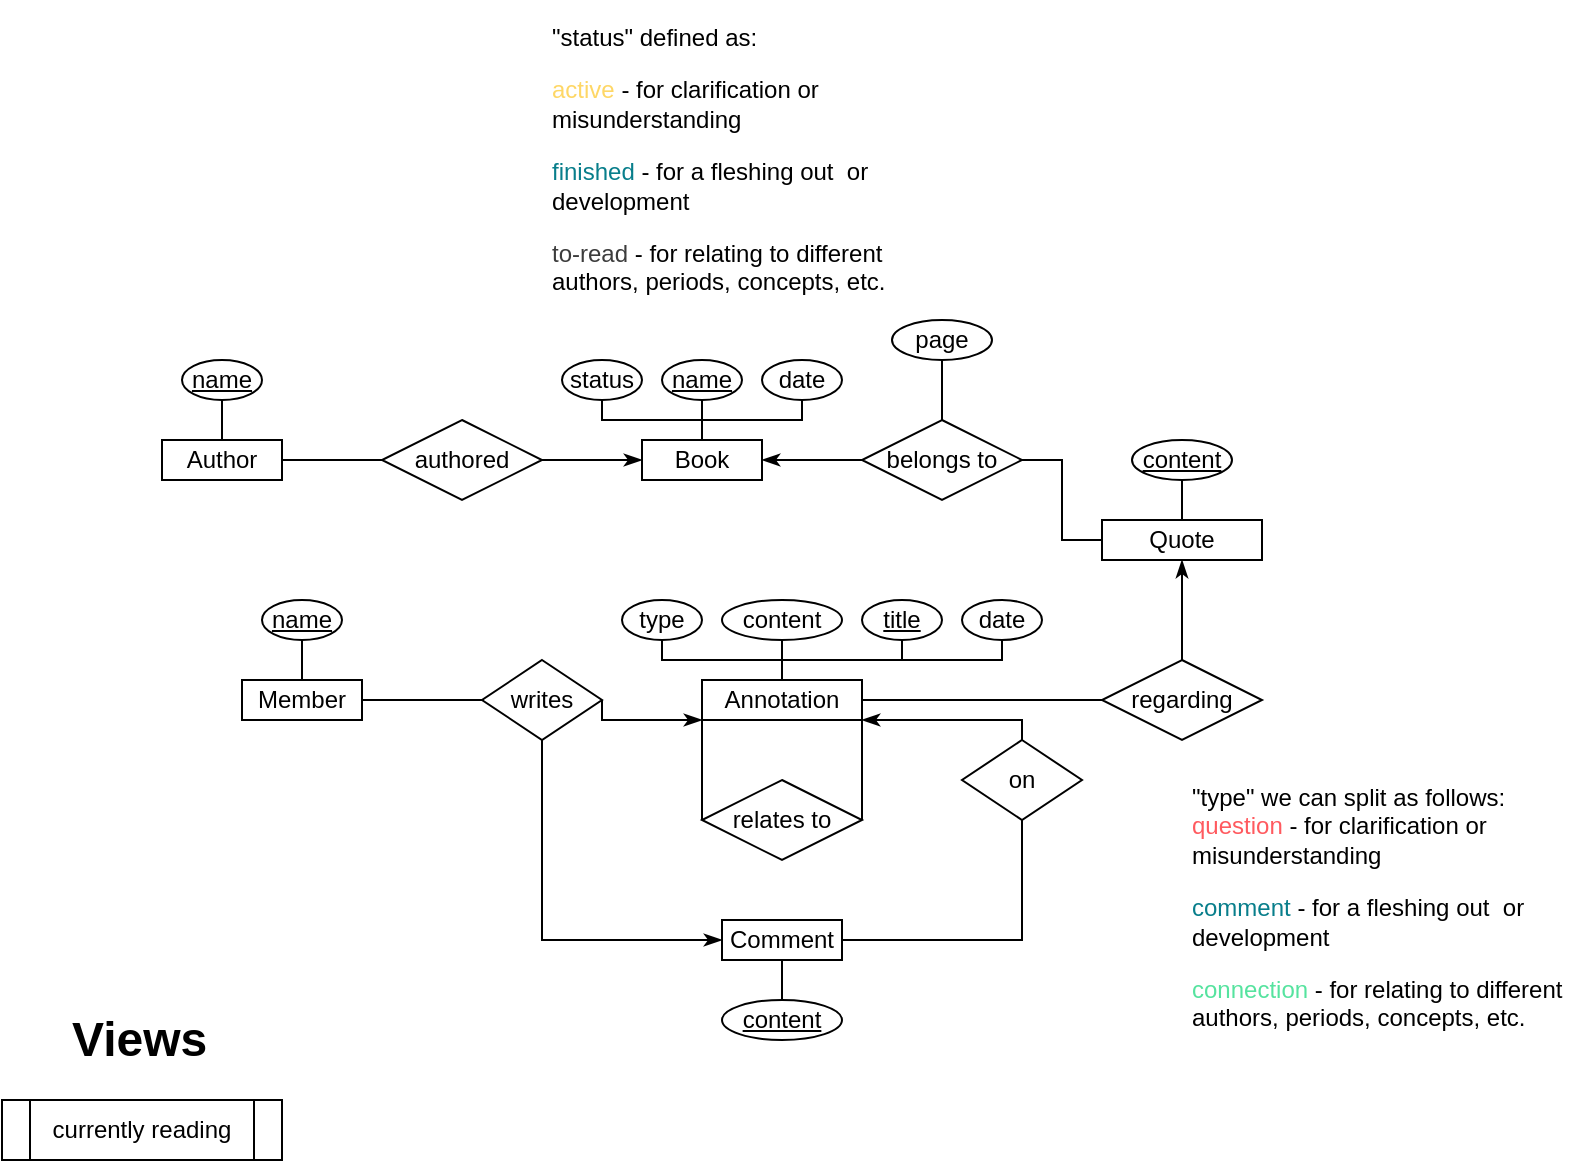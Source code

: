 <mxfile version="22.1.15" type="github">
  <diagram name="Page-1" id="IHOCmDlC-4zZOh7GtmuJ">
    <mxGraphModel dx="1360" dy="900" grid="1" gridSize="10" guides="1" tooltips="1" connect="1" arrows="1" fold="1" page="1" pageScale="1" pageWidth="850" pageHeight="1100" math="0" shadow="0">
      <root>
        <mxCell id="0" />
        <mxCell id="1" parent="0" />
        <mxCell id="pP7JCH1MFkh4Rmy1CX8w-1" value="Book" style="rounded=0;whiteSpace=wrap;html=1;" vertex="1" parent="1">
          <mxGeometry x="330" y="420" width="60" height="20" as="geometry" />
        </mxCell>
        <mxCell id="pP7JCH1MFkh4Rmy1CX8w-65" value="" style="edgeStyle=orthogonalEdgeStyle;shape=connector;rounded=0;orthogonalLoop=1;jettySize=auto;html=1;labelBackgroundColor=default;strokeColor=default;align=center;verticalAlign=middle;fontFamily=Helvetica;fontSize=11;fontColor=default;endArrow=none;endFill=0;" edge="1" parent="1" source="pP7JCH1MFkh4Rmy1CX8w-2" target="pP7JCH1MFkh4Rmy1CX8w-5">
          <mxGeometry relative="1" as="geometry" />
        </mxCell>
        <mxCell id="pP7JCH1MFkh4Rmy1CX8w-2" value="name" style="ellipse;whiteSpace=wrap;html=1;fontStyle=4" vertex="1" parent="1">
          <mxGeometry x="100" y="380" width="40" height="20" as="geometry" />
        </mxCell>
        <mxCell id="pP7JCH1MFkh4Rmy1CX8w-91" style="edgeStyle=orthogonalEdgeStyle;shape=connector;rounded=0;orthogonalLoop=1;jettySize=auto;html=1;entryX=0;entryY=0.5;entryDx=0;entryDy=0;labelBackgroundColor=default;strokeColor=default;align=center;verticalAlign=middle;fontFamily=Helvetica;fontSize=11;fontColor=default;endArrow=none;endFill=0;" edge="1" parent="1" source="pP7JCH1MFkh4Rmy1CX8w-5" target="pP7JCH1MFkh4Rmy1CX8w-7">
          <mxGeometry relative="1" as="geometry" />
        </mxCell>
        <mxCell id="pP7JCH1MFkh4Rmy1CX8w-5" value="Author" style="rounded=0;whiteSpace=wrap;html=1;" vertex="1" parent="1">
          <mxGeometry x="90" y="420" width="60" height="20" as="geometry" />
        </mxCell>
        <mxCell id="pP7JCH1MFkh4Rmy1CX8w-66" value="" style="edgeStyle=orthogonalEdgeStyle;shape=connector;rounded=0;orthogonalLoop=1;jettySize=auto;html=1;labelBackgroundColor=default;strokeColor=default;align=center;verticalAlign=middle;fontFamily=Helvetica;fontSize=11;fontColor=default;endArrow=none;endFill=0;" edge="1" parent="1" source="pP7JCH1MFkh4Rmy1CX8w-6" target="pP7JCH1MFkh4Rmy1CX8w-1">
          <mxGeometry relative="1" as="geometry" />
        </mxCell>
        <mxCell id="pP7JCH1MFkh4Rmy1CX8w-6" value="name" style="ellipse;whiteSpace=wrap;html=1;fontStyle=4" vertex="1" parent="1">
          <mxGeometry x="340" y="380" width="40" height="20" as="geometry" />
        </mxCell>
        <mxCell id="pP7JCH1MFkh4Rmy1CX8w-92" style="edgeStyle=orthogonalEdgeStyle;shape=connector;rounded=0;orthogonalLoop=1;jettySize=auto;html=1;entryX=0;entryY=0.5;entryDx=0;entryDy=0;labelBackgroundColor=default;strokeColor=default;align=center;verticalAlign=middle;fontFamily=Helvetica;fontSize=11;fontColor=default;endArrow=classicThin;endFill=1;" edge="1" parent="1" source="pP7JCH1MFkh4Rmy1CX8w-7" target="pP7JCH1MFkh4Rmy1CX8w-1">
          <mxGeometry relative="1" as="geometry" />
        </mxCell>
        <mxCell id="pP7JCH1MFkh4Rmy1CX8w-7" value="authored" style="rhombus;whiteSpace=wrap;html=1;" vertex="1" parent="1">
          <mxGeometry x="200" y="410" width="80" height="40" as="geometry" />
        </mxCell>
        <mxCell id="pP7JCH1MFkh4Rmy1CX8w-69" value="" style="edgeStyle=orthogonalEdgeStyle;shape=connector;rounded=0;orthogonalLoop=1;jettySize=auto;html=1;labelBackgroundColor=default;strokeColor=default;align=center;verticalAlign=middle;fontFamily=Helvetica;fontSize=11;fontColor=default;endArrow=none;endFill=0;" edge="1" parent="1" source="pP7JCH1MFkh4Rmy1CX8w-8" target="pP7JCH1MFkh4Rmy1CX8w-1">
          <mxGeometry relative="1" as="geometry">
            <Array as="points">
              <mxPoint x="410" y="410" />
              <mxPoint x="360" y="410" />
            </Array>
          </mxGeometry>
        </mxCell>
        <mxCell id="pP7JCH1MFkh4Rmy1CX8w-8" value="date" style="ellipse;whiteSpace=wrap;html=1;" vertex="1" parent="1">
          <mxGeometry x="390" y="380" width="40" height="20" as="geometry" />
        </mxCell>
        <mxCell id="pP7JCH1MFkh4Rmy1CX8w-82" style="edgeStyle=orthogonalEdgeStyle;shape=connector;rounded=0;orthogonalLoop=1;jettySize=auto;html=1;entryX=0;entryY=0.5;entryDx=0;entryDy=0;labelBackgroundColor=default;strokeColor=default;align=center;verticalAlign=middle;fontFamily=Helvetica;fontSize=11;fontColor=default;endArrow=none;endFill=0;" edge="1" parent="1" source="pP7JCH1MFkh4Rmy1CX8w-10" target="pP7JCH1MFkh4Rmy1CX8w-18">
          <mxGeometry relative="1" as="geometry" />
        </mxCell>
        <mxCell id="pP7JCH1MFkh4Rmy1CX8w-10" value="Member" style="rounded=0;whiteSpace=wrap;html=1;" vertex="1" parent="1">
          <mxGeometry x="130" y="540" width="60" height="20" as="geometry" />
        </mxCell>
        <mxCell id="pP7JCH1MFkh4Rmy1CX8w-64" value="" style="edgeStyle=orthogonalEdgeStyle;shape=connector;rounded=0;orthogonalLoop=1;jettySize=auto;html=1;labelBackgroundColor=default;strokeColor=default;align=center;verticalAlign=middle;fontFamily=Helvetica;fontSize=11;fontColor=default;endArrow=none;endFill=0;" edge="1" parent="1" source="pP7JCH1MFkh4Rmy1CX8w-11" target="pP7JCH1MFkh4Rmy1CX8w-10">
          <mxGeometry relative="1" as="geometry" />
        </mxCell>
        <mxCell id="pP7JCH1MFkh4Rmy1CX8w-11" value="name" style="ellipse;whiteSpace=wrap;html=1;fontStyle=4" vertex="1" parent="1">
          <mxGeometry x="140" y="500" width="40" height="20" as="geometry" />
        </mxCell>
        <mxCell id="pP7JCH1MFkh4Rmy1CX8w-79" style="edgeStyle=orthogonalEdgeStyle;shape=connector;rounded=0;orthogonalLoop=1;jettySize=auto;html=1;entryX=0;entryY=0.5;entryDx=0;entryDy=0;labelBackgroundColor=default;strokeColor=default;align=center;verticalAlign=middle;fontFamily=Helvetica;fontSize=11;fontColor=default;endArrow=none;endFill=0;" edge="1" parent="1" source="pP7JCH1MFkh4Rmy1CX8w-13" target="pP7JCH1MFkh4Rmy1CX8w-39">
          <mxGeometry relative="1" as="geometry">
            <Array as="points">
              <mxPoint x="360" y="590" />
              <mxPoint x="360" y="590" />
            </Array>
          </mxGeometry>
        </mxCell>
        <mxCell id="pP7JCH1MFkh4Rmy1CX8w-87" style="edgeStyle=orthogonalEdgeStyle;shape=connector;rounded=0;orthogonalLoop=1;jettySize=auto;html=1;entryX=0;entryY=0.5;entryDx=0;entryDy=0;labelBackgroundColor=default;strokeColor=default;align=center;verticalAlign=middle;fontFamily=Helvetica;fontSize=11;fontColor=default;endArrow=none;endFill=0;" edge="1" parent="1" source="pP7JCH1MFkh4Rmy1CX8w-13" target="pP7JCH1MFkh4Rmy1CX8w-19">
          <mxGeometry relative="1" as="geometry" />
        </mxCell>
        <mxCell id="pP7JCH1MFkh4Rmy1CX8w-13" value="Annotation" style="rounded=0;whiteSpace=wrap;html=1;" vertex="1" parent="1">
          <mxGeometry x="360.0" y="540" width="80" height="20" as="geometry" />
        </mxCell>
        <mxCell id="pP7JCH1MFkh4Rmy1CX8w-60" style="edgeStyle=orthogonalEdgeStyle;shape=connector;rounded=0;orthogonalLoop=1;jettySize=auto;html=1;entryX=0.5;entryY=0;entryDx=0;entryDy=0;labelBackgroundColor=default;strokeColor=default;align=center;verticalAlign=middle;fontFamily=Helvetica;fontSize=11;fontColor=default;endArrow=none;endFill=0;" edge="1" parent="1" source="pP7JCH1MFkh4Rmy1CX8w-14" target="pP7JCH1MFkh4Rmy1CX8w-13">
          <mxGeometry relative="1" as="geometry" />
        </mxCell>
        <mxCell id="pP7JCH1MFkh4Rmy1CX8w-14" value="content" style="ellipse;whiteSpace=wrap;html=1;" vertex="1" parent="1">
          <mxGeometry x="370" y="500" width="60" height="20" as="geometry" />
        </mxCell>
        <mxCell id="pP7JCH1MFkh4Rmy1CX8w-57" style="edgeStyle=orthogonalEdgeStyle;shape=connector;rounded=0;orthogonalLoop=1;jettySize=auto;html=1;labelBackgroundColor=default;strokeColor=default;align=center;verticalAlign=middle;fontFamily=Helvetica;fontSize=11;fontColor=default;endArrow=none;endFill=0;" edge="1" parent="1" source="pP7JCH1MFkh4Rmy1CX8w-16">
          <mxGeometry relative="1" as="geometry">
            <mxPoint x="460" y="530" as="targetPoint" />
            <Array as="points">
              <mxPoint x="510" y="530" />
            </Array>
          </mxGeometry>
        </mxCell>
        <mxCell id="pP7JCH1MFkh4Rmy1CX8w-16" value="date" style="ellipse;whiteSpace=wrap;html=1;" vertex="1" parent="1">
          <mxGeometry x="490" y="500" width="40" height="20" as="geometry" />
        </mxCell>
        <mxCell id="pP7JCH1MFkh4Rmy1CX8w-56" style="edgeStyle=orthogonalEdgeStyle;shape=connector;rounded=0;orthogonalLoop=1;jettySize=auto;html=1;labelBackgroundColor=default;strokeColor=default;align=center;verticalAlign=middle;fontFamily=Helvetica;fontSize=11;fontColor=default;endArrow=none;endFill=0;" edge="1" parent="1" source="pP7JCH1MFkh4Rmy1CX8w-17">
          <mxGeometry relative="1" as="geometry">
            <mxPoint x="400" y="530" as="targetPoint" />
            <Array as="points">
              <mxPoint x="460" y="530" />
            </Array>
          </mxGeometry>
        </mxCell>
        <mxCell id="pP7JCH1MFkh4Rmy1CX8w-17" value="title" style="ellipse;whiteSpace=wrap;html=1;fontStyle=4" vertex="1" parent="1">
          <mxGeometry x="440" y="500" width="40" height="20" as="geometry" />
        </mxCell>
        <mxCell id="pP7JCH1MFkh4Rmy1CX8w-81" style="edgeStyle=orthogonalEdgeStyle;shape=connector;rounded=0;orthogonalLoop=1;jettySize=auto;html=1;entryX=0;entryY=1;entryDx=0;entryDy=0;labelBackgroundColor=default;strokeColor=default;align=center;verticalAlign=middle;fontFamily=Helvetica;fontSize=11;fontColor=default;endArrow=classicThin;endFill=1;exitX=1;exitY=0.5;exitDx=0;exitDy=0;" edge="1" parent="1" source="pP7JCH1MFkh4Rmy1CX8w-18" target="pP7JCH1MFkh4Rmy1CX8w-13">
          <mxGeometry relative="1" as="geometry">
            <Array as="points">
              <mxPoint x="310" y="560" />
            </Array>
          </mxGeometry>
        </mxCell>
        <mxCell id="pP7JCH1MFkh4Rmy1CX8w-84" style="edgeStyle=orthogonalEdgeStyle;shape=connector;rounded=0;orthogonalLoop=1;jettySize=auto;html=1;entryX=0;entryY=0.5;entryDx=0;entryDy=0;labelBackgroundColor=default;strokeColor=default;align=center;verticalAlign=middle;fontFamily=Helvetica;fontSize=11;fontColor=default;endArrow=classicThin;endFill=1;" edge="1" parent="1" source="pP7JCH1MFkh4Rmy1CX8w-18" target="pP7JCH1MFkh4Rmy1CX8w-36">
          <mxGeometry relative="1" as="geometry">
            <Array as="points">
              <mxPoint x="280" y="670" />
            </Array>
          </mxGeometry>
        </mxCell>
        <mxCell id="pP7JCH1MFkh4Rmy1CX8w-18" value="writes" style="rhombus;whiteSpace=wrap;html=1;" vertex="1" parent="1">
          <mxGeometry x="250" y="530" width="60" height="40" as="geometry" />
        </mxCell>
        <mxCell id="pP7JCH1MFkh4Rmy1CX8w-88" style="edgeStyle=orthogonalEdgeStyle;shape=connector;rounded=0;orthogonalLoop=1;jettySize=auto;html=1;entryX=0.5;entryY=1;entryDx=0;entryDy=0;labelBackgroundColor=default;strokeColor=default;align=center;verticalAlign=middle;fontFamily=Helvetica;fontSize=11;fontColor=default;endArrow=classicThin;endFill=1;" edge="1" parent="1" source="pP7JCH1MFkh4Rmy1CX8w-19" target="pP7JCH1MFkh4Rmy1CX8w-32">
          <mxGeometry relative="1" as="geometry" />
        </mxCell>
        <mxCell id="pP7JCH1MFkh4Rmy1CX8w-19" value="regarding" style="rhombus;whiteSpace=wrap;html=1;" vertex="1" parent="1">
          <mxGeometry x="560" y="530" width="80" height="40" as="geometry" />
        </mxCell>
        <mxCell id="pP7JCH1MFkh4Rmy1CX8w-68" value="" style="edgeStyle=orthogonalEdgeStyle;shape=connector;rounded=0;orthogonalLoop=1;jettySize=auto;html=1;labelBackgroundColor=default;strokeColor=default;align=center;verticalAlign=middle;fontFamily=Helvetica;fontSize=11;fontColor=default;endArrow=none;endFill=0;" edge="1" parent="1" source="pP7JCH1MFkh4Rmy1CX8w-22" target="pP7JCH1MFkh4Rmy1CX8w-1">
          <mxGeometry relative="1" as="geometry">
            <Array as="points">
              <mxPoint x="310" y="410" />
              <mxPoint x="360" y="410" />
            </Array>
          </mxGeometry>
        </mxCell>
        <mxCell id="pP7JCH1MFkh4Rmy1CX8w-22" value="status" style="ellipse;whiteSpace=wrap;html=1;" vertex="1" parent="1">
          <mxGeometry x="290.0" y="380" width="40" height="20" as="geometry" />
        </mxCell>
        <mxCell id="pP7JCH1MFkh4Rmy1CX8w-25" value="currently reading" style="shape=process;whiteSpace=wrap;html=1;backgroundOutline=1;" vertex="1" parent="1">
          <mxGeometry x="10" y="750" width="140" height="30" as="geometry" />
        </mxCell>
        <mxCell id="pP7JCH1MFkh4Rmy1CX8w-59" style="edgeStyle=orthogonalEdgeStyle;shape=connector;rounded=0;orthogonalLoop=1;jettySize=auto;html=1;labelBackgroundColor=default;strokeColor=default;align=center;verticalAlign=middle;fontFamily=Helvetica;fontSize=11;fontColor=default;endArrow=none;endFill=0;" edge="1" parent="1" source="pP7JCH1MFkh4Rmy1CX8w-28">
          <mxGeometry relative="1" as="geometry">
            <mxPoint x="400" y="530" as="targetPoint" />
            <Array as="points">
              <mxPoint x="340" y="530" />
            </Array>
          </mxGeometry>
        </mxCell>
        <mxCell id="pP7JCH1MFkh4Rmy1CX8w-28" value="type" style="ellipse;whiteSpace=wrap;html=1;" vertex="1" parent="1">
          <mxGeometry x="320" y="500" width="40" height="20" as="geometry" />
        </mxCell>
        <mxCell id="pP7JCH1MFkh4Rmy1CX8w-29" value="&lt;h1&gt;Views&lt;/h1&gt;" style="text;html=1;strokeColor=none;fillColor=none;spacing=5;spacingTop=-20;whiteSpace=wrap;overflow=hidden;rounded=0;" vertex="1" parent="1">
          <mxGeometry x="40" y="700" width="80" height="40" as="geometry" />
        </mxCell>
        <mxCell id="pP7JCH1MFkh4Rmy1CX8w-30" value="&lt;p&gt;&lt;span style=&quot;font-weight: 400;&quot;&gt;&lt;font style=&quot;font-size: 12px;&quot;&gt;&quot;type&quot; we can split as follows: &lt;font color=&quot;#ff5a5f&quot;&gt;question&lt;/font&gt; - for clarification or misunderstanding&lt;/font&gt;&lt;/span&gt;&lt;/p&gt;&lt;p&gt;&lt;span style=&quot;font-weight: 400;&quot;&gt;&lt;font style=&quot;font-size: 12px;&quot;&gt;&lt;font color=&quot;#087e8b&quot;&gt;comment&lt;/font&gt; - for a fleshing out&amp;nbsp; or development&lt;/font&gt;&lt;/span&gt;&lt;/p&gt;&lt;p&gt;&lt;span style=&quot;font-weight: 400;&quot;&gt;&lt;font style=&quot;font-size: 12px;&quot;&gt;&lt;font color=&quot;#56e39f&quot;&gt;connection&lt;/font&gt; - for relating to different authors, periods, concepts, etc.&lt;/font&gt;&lt;/span&gt;&lt;/p&gt;" style="text;html=1;strokeColor=none;fillColor=none;spacing=5;spacingTop=-20;whiteSpace=wrap;overflow=hidden;rounded=0;" vertex="1" parent="1">
          <mxGeometry x="600" y="590" width="200" height="140" as="geometry" />
        </mxCell>
        <mxCell id="pP7JCH1MFkh4Rmy1CX8w-32" value="Quote" style="rounded=0;whiteSpace=wrap;html=1;" vertex="1" parent="1">
          <mxGeometry x="560" y="460" width="80" height="20" as="geometry" />
        </mxCell>
        <mxCell id="pP7JCH1MFkh4Rmy1CX8w-71" value="" style="edgeStyle=orthogonalEdgeStyle;shape=connector;rounded=0;orthogonalLoop=1;jettySize=auto;html=1;labelBackgroundColor=default;strokeColor=default;align=center;verticalAlign=middle;fontFamily=Helvetica;fontSize=11;fontColor=default;endArrow=none;endFill=0;" edge="1" parent="1" source="pP7JCH1MFkh4Rmy1CX8w-33" target="pP7JCH1MFkh4Rmy1CX8w-32">
          <mxGeometry relative="1" as="geometry" />
        </mxCell>
        <mxCell id="pP7JCH1MFkh4Rmy1CX8w-33" value="content" style="ellipse;whiteSpace=wrap;html=1;fontStyle=4" vertex="1" parent="1">
          <mxGeometry x="575" y="420" width="50" height="20" as="geometry" />
        </mxCell>
        <mxCell id="pP7JCH1MFkh4Rmy1CX8w-89" style="edgeStyle=orthogonalEdgeStyle;shape=connector;rounded=0;orthogonalLoop=1;jettySize=auto;html=1;exitX=1;exitY=0.5;exitDx=0;exitDy=0;entryX=0;entryY=0.5;entryDx=0;entryDy=0;labelBackgroundColor=default;strokeColor=default;align=center;verticalAlign=middle;fontFamily=Helvetica;fontSize=11;fontColor=default;endArrow=none;endFill=0;" edge="1" parent="1" source="pP7JCH1MFkh4Rmy1CX8w-34" target="pP7JCH1MFkh4Rmy1CX8w-32">
          <mxGeometry relative="1" as="geometry" />
        </mxCell>
        <mxCell id="pP7JCH1MFkh4Rmy1CX8w-90" style="edgeStyle=orthogonalEdgeStyle;shape=connector;rounded=0;orthogonalLoop=1;jettySize=auto;html=1;entryX=1;entryY=0.5;entryDx=0;entryDy=0;labelBackgroundColor=default;strokeColor=default;align=center;verticalAlign=middle;fontFamily=Helvetica;fontSize=11;fontColor=default;endArrow=classicThin;endFill=1;" edge="1" parent="1" source="pP7JCH1MFkh4Rmy1CX8w-34" target="pP7JCH1MFkh4Rmy1CX8w-1">
          <mxGeometry relative="1" as="geometry" />
        </mxCell>
        <mxCell id="pP7JCH1MFkh4Rmy1CX8w-34" value="belongs to" style="rhombus;whiteSpace=wrap;html=1;" vertex="1" parent="1">
          <mxGeometry x="440" y="410" width="80" height="40" as="geometry" />
        </mxCell>
        <mxCell id="pP7JCH1MFkh4Rmy1CX8w-77" value="" style="edgeStyle=orthogonalEdgeStyle;shape=connector;rounded=0;orthogonalLoop=1;jettySize=auto;html=1;labelBackgroundColor=default;strokeColor=default;align=center;verticalAlign=middle;fontFamily=Helvetica;fontSize=11;fontColor=default;endArrow=none;endFill=0;" edge="1" parent="1" source="pP7JCH1MFkh4Rmy1CX8w-35" target="pP7JCH1MFkh4Rmy1CX8w-34">
          <mxGeometry relative="1" as="geometry" />
        </mxCell>
        <mxCell id="pP7JCH1MFkh4Rmy1CX8w-35" value="page" style="ellipse;whiteSpace=wrap;html=1;" vertex="1" parent="1">
          <mxGeometry x="455.0" y="360" width="50" height="20" as="geometry" />
        </mxCell>
        <mxCell id="pP7JCH1MFkh4Rmy1CX8w-85" style="edgeStyle=orthogonalEdgeStyle;shape=connector;rounded=0;orthogonalLoop=1;jettySize=auto;html=1;entryX=0.5;entryY=1;entryDx=0;entryDy=0;labelBackgroundColor=default;strokeColor=default;align=center;verticalAlign=middle;fontFamily=Helvetica;fontSize=11;fontColor=default;endArrow=none;endFill=0;" edge="1" parent="1" source="pP7JCH1MFkh4Rmy1CX8w-36" target="pP7JCH1MFkh4Rmy1CX8w-38">
          <mxGeometry relative="1" as="geometry" />
        </mxCell>
        <mxCell id="pP7JCH1MFkh4Rmy1CX8w-36" value="Comment" style="rounded=0;whiteSpace=wrap;html=1;" vertex="1" parent="1">
          <mxGeometry x="370" y="660" width="60" height="20" as="geometry" />
        </mxCell>
        <mxCell id="pP7JCH1MFkh4Rmy1CX8w-83" style="edgeStyle=orthogonalEdgeStyle;shape=connector;rounded=0;orthogonalLoop=1;jettySize=auto;html=1;entryX=0.5;entryY=1;entryDx=0;entryDy=0;labelBackgroundColor=default;strokeColor=default;align=center;verticalAlign=middle;fontFamily=Helvetica;fontSize=11;fontColor=default;endArrow=none;endFill=0;" edge="1" parent="1" source="pP7JCH1MFkh4Rmy1CX8w-37" target="pP7JCH1MFkh4Rmy1CX8w-36">
          <mxGeometry relative="1" as="geometry" />
        </mxCell>
        <mxCell id="pP7JCH1MFkh4Rmy1CX8w-37" value="content" style="ellipse;whiteSpace=wrap;html=1;fontStyle=4" vertex="1" parent="1">
          <mxGeometry x="370" y="700" width="60" height="20" as="geometry" />
        </mxCell>
        <mxCell id="pP7JCH1MFkh4Rmy1CX8w-86" style="edgeStyle=orthogonalEdgeStyle;shape=connector;rounded=0;orthogonalLoop=1;jettySize=auto;html=1;entryX=1;entryY=1;entryDx=0;entryDy=0;labelBackgroundColor=default;strokeColor=default;align=center;verticalAlign=middle;fontFamily=Helvetica;fontSize=11;fontColor=default;endArrow=classicThin;endFill=1;" edge="1" parent="1" source="pP7JCH1MFkh4Rmy1CX8w-38" target="pP7JCH1MFkh4Rmy1CX8w-13">
          <mxGeometry relative="1" as="geometry">
            <Array as="points">
              <mxPoint x="520" y="560" />
            </Array>
          </mxGeometry>
        </mxCell>
        <mxCell id="pP7JCH1MFkh4Rmy1CX8w-38" value="on" style="rhombus;whiteSpace=wrap;html=1;" vertex="1" parent="1">
          <mxGeometry x="490" y="570" width="60" height="40" as="geometry" />
        </mxCell>
        <mxCell id="pP7JCH1MFkh4Rmy1CX8w-78" style="edgeStyle=orthogonalEdgeStyle;shape=connector;rounded=0;orthogonalLoop=1;jettySize=auto;html=1;labelBackgroundColor=default;strokeColor=default;align=center;verticalAlign=middle;fontFamily=Helvetica;fontSize=11;fontColor=default;endArrow=none;endFill=0;entryX=1;entryY=1;entryDx=0;entryDy=0;exitX=1;exitY=0.5;exitDx=0;exitDy=0;" edge="1" parent="1" source="pP7JCH1MFkh4Rmy1CX8w-39" target="pP7JCH1MFkh4Rmy1CX8w-13">
          <mxGeometry relative="1" as="geometry">
            <mxPoint x="440" y="579.97" as="targetPoint" />
            <mxPoint x="439.949" y="629.996" as="sourcePoint" />
            <Array as="points">
              <mxPoint x="440" y="590" />
              <mxPoint x="440" y="590" />
            </Array>
          </mxGeometry>
        </mxCell>
        <mxCell id="pP7JCH1MFkh4Rmy1CX8w-39" value="relates to" style="rhombus;whiteSpace=wrap;html=1;" vertex="1" parent="1">
          <mxGeometry x="360" y="590" width="80" height="40" as="geometry" />
        </mxCell>
        <mxCell id="pP7JCH1MFkh4Rmy1CX8w-93" value="&lt;p&gt;&lt;span style=&quot;font-weight: 400;&quot;&gt;&lt;font style=&quot;font-size: 12px;&quot;&gt;&quot;status&quot; defined as:&amp;nbsp;&lt;/font&gt;&lt;/span&gt;&lt;/p&gt;&lt;p&gt;&lt;span style=&quot;font-weight: 400;&quot;&gt;&lt;font style=&quot;font-size: 12px;&quot;&gt;&lt;font color=&quot;#fed766&quot;&gt;active&lt;/font&gt;&amp;nbsp;- for clarification or misunderstanding&lt;/font&gt;&lt;/span&gt;&lt;/p&gt;&lt;p&gt;&lt;span style=&quot;font-weight: 400;&quot;&gt;&lt;font style=&quot;font-size: 12px;&quot;&gt;&lt;font color=&quot;#087e8b&quot;&gt;finished&lt;/font&gt;&amp;nbsp;- for a fleshing out&amp;nbsp; or development&lt;/font&gt;&lt;/span&gt;&lt;/p&gt;&lt;p&gt;&lt;span style=&quot;font-weight: 400;&quot;&gt;&lt;font style=&quot;font-size: 12px;&quot;&gt;&lt;font color=&quot;#3c3c3c&quot;&gt;to-read&lt;/font&gt;&amp;nbsp;- for relating to different authors, periods, concepts, etc.&lt;/font&gt;&lt;/span&gt;&lt;/p&gt;" style="text;html=1;strokeColor=none;fillColor=none;spacing=5;spacingTop=-20;whiteSpace=wrap;overflow=hidden;rounded=0;" vertex="1" parent="1">
          <mxGeometry x="280" y="210" width="200" height="140" as="geometry" />
        </mxCell>
      </root>
    </mxGraphModel>
  </diagram>
</mxfile>
